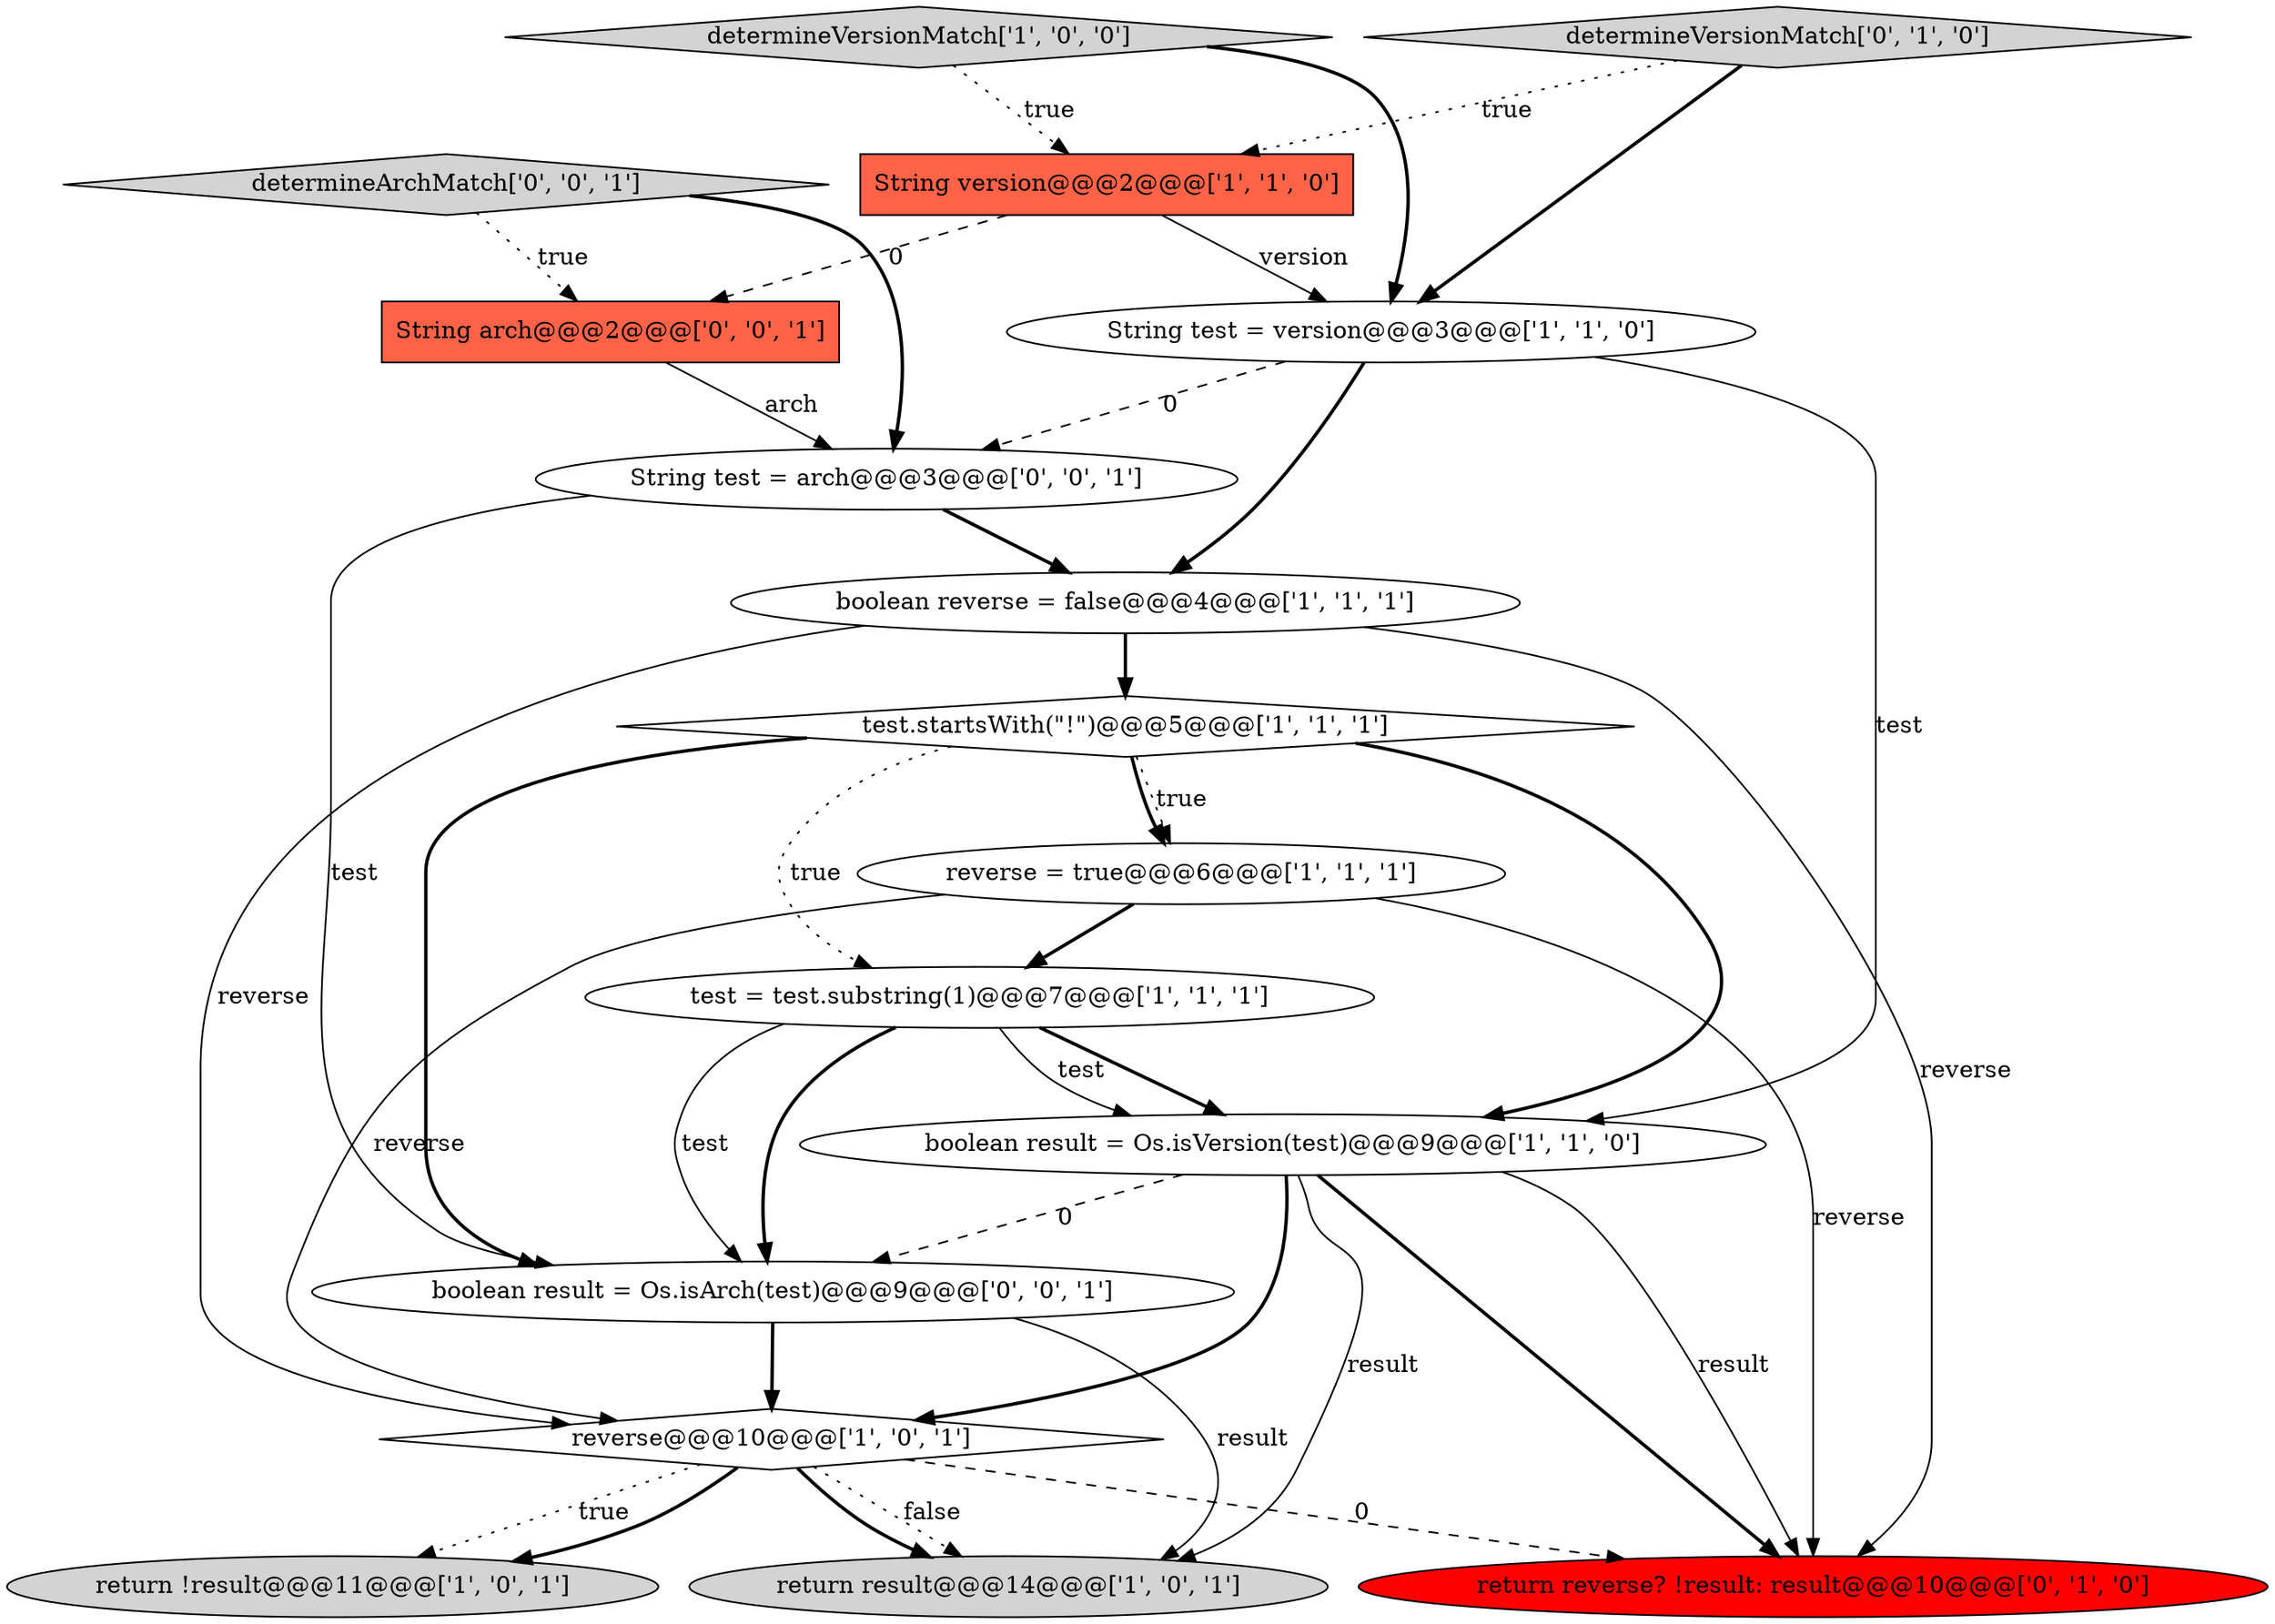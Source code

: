 digraph {
9 [style = filled, label = "reverse = true@@@6@@@['1', '1', '1']", fillcolor = white, shape = ellipse image = "AAA0AAABBB1BBB"];
10 [style = filled, label = "boolean result = Os.isVersion(test)@@@9@@@['1', '1', '0']", fillcolor = white, shape = ellipse image = "AAA0AAABBB1BBB"];
0 [style = filled, label = "String version@@@2@@@['1', '1', '0']", fillcolor = tomato, shape = box image = "AAA0AAABBB1BBB"];
8 [style = filled, label = "determineVersionMatch['1', '0', '0']", fillcolor = lightgray, shape = diamond image = "AAA0AAABBB1BBB"];
11 [style = filled, label = "return reverse? !result: result@@@10@@@['0', '1', '0']", fillcolor = red, shape = ellipse image = "AAA1AAABBB2BBB"];
2 [style = filled, label = "boolean reverse = false@@@4@@@['1', '1', '1']", fillcolor = white, shape = ellipse image = "AAA0AAABBB1BBB"];
3 [style = filled, label = "String test = version@@@3@@@['1', '1', '0']", fillcolor = white, shape = ellipse image = "AAA0AAABBB1BBB"];
5 [style = filled, label = "test = test.substring(1)@@@7@@@['1', '1', '1']", fillcolor = white, shape = ellipse image = "AAA0AAABBB1BBB"];
6 [style = filled, label = "reverse@@@10@@@['1', '0', '1']", fillcolor = white, shape = diamond image = "AAA0AAABBB1BBB"];
7 [style = filled, label = "test.startsWith(\"!\")@@@5@@@['1', '1', '1']", fillcolor = white, shape = diamond image = "AAA0AAABBB1BBB"];
14 [style = filled, label = "String test = arch@@@3@@@['0', '0', '1']", fillcolor = white, shape = ellipse image = "AAA0AAABBB3BBB"];
16 [style = filled, label = "String arch@@@2@@@['0', '0', '1']", fillcolor = tomato, shape = box image = "AAA0AAABBB3BBB"];
12 [style = filled, label = "determineVersionMatch['0', '1', '0']", fillcolor = lightgray, shape = diamond image = "AAA0AAABBB2BBB"];
4 [style = filled, label = "return result@@@14@@@['1', '0', '1']", fillcolor = lightgray, shape = ellipse image = "AAA0AAABBB1BBB"];
1 [style = filled, label = "return !result@@@11@@@['1', '0', '1']", fillcolor = lightgray, shape = ellipse image = "AAA0AAABBB1BBB"];
13 [style = filled, label = "boolean result = Os.isArch(test)@@@9@@@['0', '0', '1']", fillcolor = white, shape = ellipse image = "AAA0AAABBB3BBB"];
15 [style = filled, label = "determineArchMatch['0', '0', '1']", fillcolor = lightgray, shape = diamond image = "AAA0AAABBB3BBB"];
7->13 [style = bold, label=""];
6->4 [style = dotted, label="false"];
16->14 [style = solid, label="arch"];
5->10 [style = bold, label=""];
15->14 [style = bold, label=""];
10->4 [style = solid, label="result"];
7->10 [style = bold, label=""];
2->11 [style = solid, label="reverse"];
8->3 [style = bold, label=""];
6->11 [style = dashed, label="0"];
6->1 [style = dotted, label="true"];
0->16 [style = dashed, label="0"];
14->13 [style = solid, label="test"];
7->9 [style = dotted, label="true"];
10->13 [style = dashed, label="0"];
15->16 [style = dotted, label="true"];
10->6 [style = bold, label=""];
9->6 [style = solid, label="reverse"];
7->5 [style = dotted, label="true"];
13->4 [style = solid, label="result"];
3->10 [style = solid, label="test"];
7->9 [style = bold, label=""];
6->1 [style = bold, label=""];
6->4 [style = bold, label=""];
5->13 [style = solid, label="test"];
3->2 [style = bold, label=""];
2->6 [style = solid, label="reverse"];
9->11 [style = solid, label="reverse"];
5->13 [style = bold, label=""];
9->5 [style = bold, label=""];
12->0 [style = dotted, label="true"];
8->0 [style = dotted, label="true"];
14->2 [style = bold, label=""];
12->3 [style = bold, label=""];
5->10 [style = solid, label="test"];
2->7 [style = bold, label=""];
13->6 [style = bold, label=""];
3->14 [style = dashed, label="0"];
10->11 [style = solid, label="result"];
0->3 [style = solid, label="version"];
10->11 [style = bold, label=""];
}
